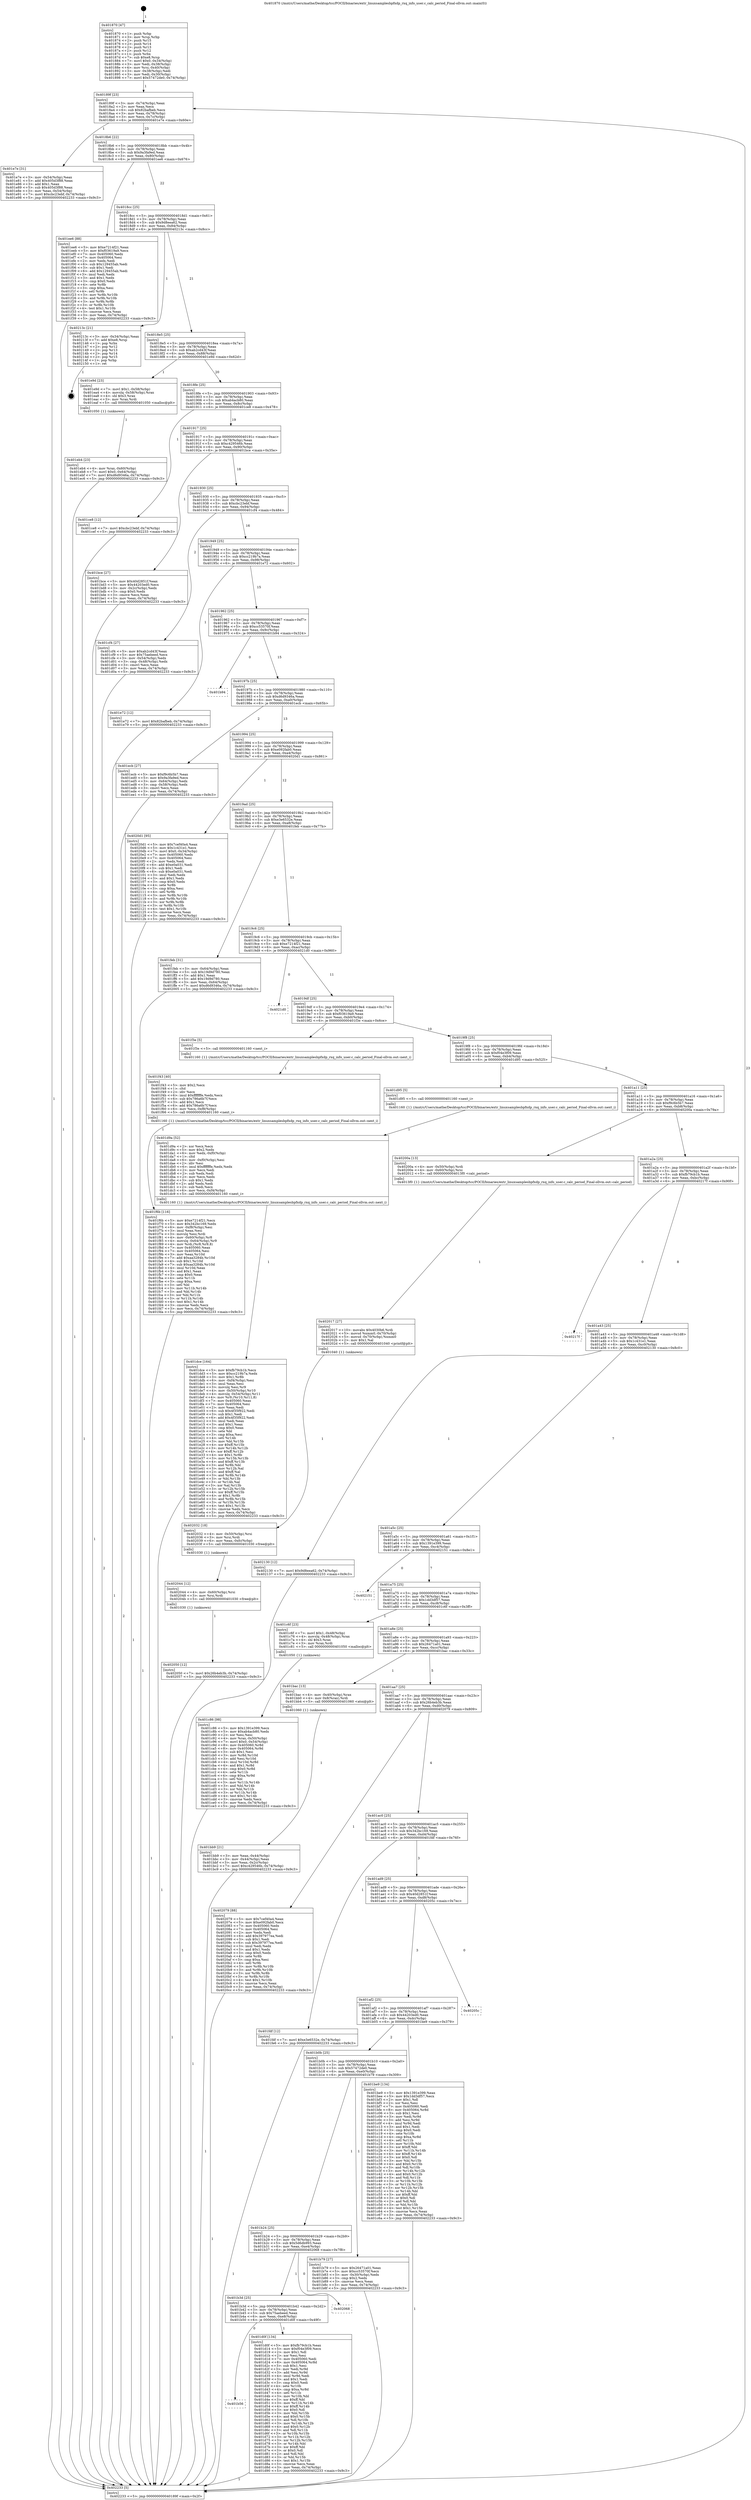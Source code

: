 digraph "0x401870" {
  label = "0x401870 (/mnt/c/Users/mathe/Desktop/tcc/POCII/binaries/extr_linuxsamplesbpfxdp_rxq_info_user.c_calc_period_Final-ollvm.out::main(0))"
  labelloc = "t"
  node[shape=record]

  Entry [label="",width=0.3,height=0.3,shape=circle,fillcolor=black,style=filled]
  "0x40189f" [label="{
     0x40189f [23]\l
     | [instrs]\l
     &nbsp;&nbsp;0x40189f \<+3\>: mov -0x74(%rbp),%eax\l
     &nbsp;&nbsp;0x4018a2 \<+2\>: mov %eax,%ecx\l
     &nbsp;&nbsp;0x4018a4 \<+6\>: sub $0x82bafbeb,%ecx\l
     &nbsp;&nbsp;0x4018aa \<+3\>: mov %eax,-0x78(%rbp)\l
     &nbsp;&nbsp;0x4018ad \<+3\>: mov %ecx,-0x7c(%rbp)\l
     &nbsp;&nbsp;0x4018b0 \<+6\>: je 0000000000401e7e \<main+0x60e\>\l
  }"]
  "0x401e7e" [label="{
     0x401e7e [31]\l
     | [instrs]\l
     &nbsp;&nbsp;0x401e7e \<+3\>: mov -0x54(%rbp),%eax\l
     &nbsp;&nbsp;0x401e81 \<+5\>: add $0x405d3f88,%eax\l
     &nbsp;&nbsp;0x401e86 \<+3\>: add $0x1,%eax\l
     &nbsp;&nbsp;0x401e89 \<+5\>: sub $0x405d3f88,%eax\l
     &nbsp;&nbsp;0x401e8e \<+3\>: mov %eax,-0x54(%rbp)\l
     &nbsp;&nbsp;0x401e91 \<+7\>: movl $0xcbc23ebf,-0x74(%rbp)\l
     &nbsp;&nbsp;0x401e98 \<+5\>: jmp 0000000000402233 \<main+0x9c3\>\l
  }"]
  "0x4018b6" [label="{
     0x4018b6 [22]\l
     | [instrs]\l
     &nbsp;&nbsp;0x4018b6 \<+5\>: jmp 00000000004018bb \<main+0x4b\>\l
     &nbsp;&nbsp;0x4018bb \<+3\>: mov -0x78(%rbp),%eax\l
     &nbsp;&nbsp;0x4018be \<+5\>: sub $0x9a3fa9ed,%eax\l
     &nbsp;&nbsp;0x4018c3 \<+3\>: mov %eax,-0x80(%rbp)\l
     &nbsp;&nbsp;0x4018c6 \<+6\>: je 0000000000401ee6 \<main+0x676\>\l
  }"]
  Exit [label="",width=0.3,height=0.3,shape=circle,fillcolor=black,style=filled,peripheries=2]
  "0x401ee6" [label="{
     0x401ee6 [88]\l
     | [instrs]\l
     &nbsp;&nbsp;0x401ee6 \<+5\>: mov $0xe7214f21,%eax\l
     &nbsp;&nbsp;0x401eeb \<+5\>: mov $0xf03619a9,%ecx\l
     &nbsp;&nbsp;0x401ef0 \<+7\>: mov 0x405060,%edx\l
     &nbsp;&nbsp;0x401ef7 \<+7\>: mov 0x405064,%esi\l
     &nbsp;&nbsp;0x401efe \<+2\>: mov %edx,%edi\l
     &nbsp;&nbsp;0x401f00 \<+6\>: sub $0x129455ab,%edi\l
     &nbsp;&nbsp;0x401f06 \<+3\>: sub $0x1,%edi\l
     &nbsp;&nbsp;0x401f09 \<+6\>: add $0x129455ab,%edi\l
     &nbsp;&nbsp;0x401f0f \<+3\>: imul %edi,%edx\l
     &nbsp;&nbsp;0x401f12 \<+3\>: and $0x1,%edx\l
     &nbsp;&nbsp;0x401f15 \<+3\>: cmp $0x0,%edx\l
     &nbsp;&nbsp;0x401f18 \<+4\>: sete %r8b\l
     &nbsp;&nbsp;0x401f1c \<+3\>: cmp $0xa,%esi\l
     &nbsp;&nbsp;0x401f1f \<+4\>: setl %r9b\l
     &nbsp;&nbsp;0x401f23 \<+3\>: mov %r8b,%r10b\l
     &nbsp;&nbsp;0x401f26 \<+3\>: and %r9b,%r10b\l
     &nbsp;&nbsp;0x401f29 \<+3\>: xor %r9b,%r8b\l
     &nbsp;&nbsp;0x401f2c \<+3\>: or %r8b,%r10b\l
     &nbsp;&nbsp;0x401f2f \<+4\>: test $0x1,%r10b\l
     &nbsp;&nbsp;0x401f33 \<+3\>: cmovne %ecx,%eax\l
     &nbsp;&nbsp;0x401f36 \<+3\>: mov %eax,-0x74(%rbp)\l
     &nbsp;&nbsp;0x401f39 \<+5\>: jmp 0000000000402233 \<main+0x9c3\>\l
  }"]
  "0x4018cc" [label="{
     0x4018cc [25]\l
     | [instrs]\l
     &nbsp;&nbsp;0x4018cc \<+5\>: jmp 00000000004018d1 \<main+0x61\>\l
     &nbsp;&nbsp;0x4018d1 \<+3\>: mov -0x78(%rbp),%eax\l
     &nbsp;&nbsp;0x4018d4 \<+5\>: sub $0x9d8eea62,%eax\l
     &nbsp;&nbsp;0x4018d9 \<+6\>: mov %eax,-0x84(%rbp)\l
     &nbsp;&nbsp;0x4018df \<+6\>: je 000000000040213c \<main+0x8cc\>\l
  }"]
  "0x402050" [label="{
     0x402050 [12]\l
     | [instrs]\l
     &nbsp;&nbsp;0x402050 \<+7\>: movl $0x26b4eb3b,-0x74(%rbp)\l
     &nbsp;&nbsp;0x402057 \<+5\>: jmp 0000000000402233 \<main+0x9c3\>\l
  }"]
  "0x40213c" [label="{
     0x40213c [21]\l
     | [instrs]\l
     &nbsp;&nbsp;0x40213c \<+3\>: mov -0x34(%rbp),%eax\l
     &nbsp;&nbsp;0x40213f \<+7\>: add $0xe8,%rsp\l
     &nbsp;&nbsp;0x402146 \<+1\>: pop %rbx\l
     &nbsp;&nbsp;0x402147 \<+2\>: pop %r12\l
     &nbsp;&nbsp;0x402149 \<+2\>: pop %r13\l
     &nbsp;&nbsp;0x40214b \<+2\>: pop %r14\l
     &nbsp;&nbsp;0x40214d \<+2\>: pop %r15\l
     &nbsp;&nbsp;0x40214f \<+1\>: pop %rbp\l
     &nbsp;&nbsp;0x402150 \<+1\>: ret\l
  }"]
  "0x4018e5" [label="{
     0x4018e5 [25]\l
     | [instrs]\l
     &nbsp;&nbsp;0x4018e5 \<+5\>: jmp 00000000004018ea \<main+0x7a\>\l
     &nbsp;&nbsp;0x4018ea \<+3\>: mov -0x78(%rbp),%eax\l
     &nbsp;&nbsp;0x4018ed \<+5\>: sub $0xab2cd43f,%eax\l
     &nbsp;&nbsp;0x4018f2 \<+6\>: mov %eax,-0x88(%rbp)\l
     &nbsp;&nbsp;0x4018f8 \<+6\>: je 0000000000401e9d \<main+0x62d\>\l
  }"]
  "0x402044" [label="{
     0x402044 [12]\l
     | [instrs]\l
     &nbsp;&nbsp;0x402044 \<+4\>: mov -0x60(%rbp),%rsi\l
     &nbsp;&nbsp;0x402048 \<+3\>: mov %rsi,%rdi\l
     &nbsp;&nbsp;0x40204b \<+5\>: call 0000000000401030 \<free@plt\>\l
     | [calls]\l
     &nbsp;&nbsp;0x401030 \{1\} (unknown)\l
  }"]
  "0x401e9d" [label="{
     0x401e9d [23]\l
     | [instrs]\l
     &nbsp;&nbsp;0x401e9d \<+7\>: movl $0x1,-0x58(%rbp)\l
     &nbsp;&nbsp;0x401ea4 \<+4\>: movslq -0x58(%rbp),%rax\l
     &nbsp;&nbsp;0x401ea8 \<+4\>: shl $0x3,%rax\l
     &nbsp;&nbsp;0x401eac \<+3\>: mov %rax,%rdi\l
     &nbsp;&nbsp;0x401eaf \<+5\>: call 0000000000401050 \<malloc@plt\>\l
     | [calls]\l
     &nbsp;&nbsp;0x401050 \{1\} (unknown)\l
  }"]
  "0x4018fe" [label="{
     0x4018fe [25]\l
     | [instrs]\l
     &nbsp;&nbsp;0x4018fe \<+5\>: jmp 0000000000401903 \<main+0x93\>\l
     &nbsp;&nbsp;0x401903 \<+3\>: mov -0x78(%rbp),%eax\l
     &nbsp;&nbsp;0x401906 \<+5\>: sub $0xab4acb80,%eax\l
     &nbsp;&nbsp;0x40190b \<+6\>: mov %eax,-0x8c(%rbp)\l
     &nbsp;&nbsp;0x401911 \<+6\>: je 0000000000401ce8 \<main+0x478\>\l
  }"]
  "0x402032" [label="{
     0x402032 [18]\l
     | [instrs]\l
     &nbsp;&nbsp;0x402032 \<+4\>: mov -0x50(%rbp),%rsi\l
     &nbsp;&nbsp;0x402036 \<+3\>: mov %rsi,%rdi\l
     &nbsp;&nbsp;0x402039 \<+6\>: mov %eax,-0xfc(%rbp)\l
     &nbsp;&nbsp;0x40203f \<+5\>: call 0000000000401030 \<free@plt\>\l
     | [calls]\l
     &nbsp;&nbsp;0x401030 \{1\} (unknown)\l
  }"]
  "0x401ce8" [label="{
     0x401ce8 [12]\l
     | [instrs]\l
     &nbsp;&nbsp;0x401ce8 \<+7\>: movl $0xcbc23ebf,-0x74(%rbp)\l
     &nbsp;&nbsp;0x401cef \<+5\>: jmp 0000000000402233 \<main+0x9c3\>\l
  }"]
  "0x401917" [label="{
     0x401917 [25]\l
     | [instrs]\l
     &nbsp;&nbsp;0x401917 \<+5\>: jmp 000000000040191c \<main+0xac\>\l
     &nbsp;&nbsp;0x40191c \<+3\>: mov -0x78(%rbp),%eax\l
     &nbsp;&nbsp;0x40191f \<+5\>: sub $0xc429546b,%eax\l
     &nbsp;&nbsp;0x401924 \<+6\>: mov %eax,-0x90(%rbp)\l
     &nbsp;&nbsp;0x40192a \<+6\>: je 0000000000401bce \<main+0x35e\>\l
  }"]
  "0x402017" [label="{
     0x402017 [27]\l
     | [instrs]\l
     &nbsp;&nbsp;0x402017 \<+10\>: movabs $0x4030b6,%rdi\l
     &nbsp;&nbsp;0x402021 \<+5\>: movsd %xmm0,-0x70(%rbp)\l
     &nbsp;&nbsp;0x402026 \<+5\>: movsd -0x70(%rbp),%xmm0\l
     &nbsp;&nbsp;0x40202b \<+2\>: mov $0x1,%al\l
     &nbsp;&nbsp;0x40202d \<+5\>: call 0000000000401040 \<printf@plt\>\l
     | [calls]\l
     &nbsp;&nbsp;0x401040 \{1\} (unknown)\l
  }"]
  "0x401bce" [label="{
     0x401bce [27]\l
     | [instrs]\l
     &nbsp;&nbsp;0x401bce \<+5\>: mov $0x40d2851f,%eax\l
     &nbsp;&nbsp;0x401bd3 \<+5\>: mov $0x44203ed0,%ecx\l
     &nbsp;&nbsp;0x401bd8 \<+3\>: mov -0x2c(%rbp),%edx\l
     &nbsp;&nbsp;0x401bdb \<+3\>: cmp $0x0,%edx\l
     &nbsp;&nbsp;0x401bde \<+3\>: cmove %ecx,%eax\l
     &nbsp;&nbsp;0x401be1 \<+3\>: mov %eax,-0x74(%rbp)\l
     &nbsp;&nbsp;0x401be4 \<+5\>: jmp 0000000000402233 \<main+0x9c3\>\l
  }"]
  "0x401930" [label="{
     0x401930 [25]\l
     | [instrs]\l
     &nbsp;&nbsp;0x401930 \<+5\>: jmp 0000000000401935 \<main+0xc5\>\l
     &nbsp;&nbsp;0x401935 \<+3\>: mov -0x78(%rbp),%eax\l
     &nbsp;&nbsp;0x401938 \<+5\>: sub $0xcbc23ebf,%eax\l
     &nbsp;&nbsp;0x40193d \<+6\>: mov %eax,-0x94(%rbp)\l
     &nbsp;&nbsp;0x401943 \<+6\>: je 0000000000401cf4 \<main+0x484\>\l
  }"]
  "0x401f6b" [label="{
     0x401f6b [116]\l
     | [instrs]\l
     &nbsp;&nbsp;0x401f6b \<+5\>: mov $0xe7214f21,%ecx\l
     &nbsp;&nbsp;0x401f70 \<+5\>: mov $0x342bc169,%edx\l
     &nbsp;&nbsp;0x401f75 \<+6\>: mov -0xf8(%rbp),%esi\l
     &nbsp;&nbsp;0x401f7b \<+3\>: imul %eax,%esi\l
     &nbsp;&nbsp;0x401f7e \<+3\>: movslq %esi,%rdi\l
     &nbsp;&nbsp;0x401f81 \<+4\>: mov -0x60(%rbp),%r8\l
     &nbsp;&nbsp;0x401f85 \<+4\>: movslq -0x64(%rbp),%r9\l
     &nbsp;&nbsp;0x401f89 \<+4\>: mov %rdi,(%r8,%r9,8)\l
     &nbsp;&nbsp;0x401f8d \<+7\>: mov 0x405060,%eax\l
     &nbsp;&nbsp;0x401f94 \<+7\>: mov 0x405064,%esi\l
     &nbsp;&nbsp;0x401f9b \<+3\>: mov %eax,%r10d\l
     &nbsp;&nbsp;0x401f9e \<+7\>: add $0xaa3284b,%r10d\l
     &nbsp;&nbsp;0x401fa5 \<+4\>: sub $0x1,%r10d\l
     &nbsp;&nbsp;0x401fa9 \<+7\>: sub $0xaa3284b,%r10d\l
     &nbsp;&nbsp;0x401fb0 \<+4\>: imul %r10d,%eax\l
     &nbsp;&nbsp;0x401fb4 \<+3\>: and $0x1,%eax\l
     &nbsp;&nbsp;0x401fb7 \<+3\>: cmp $0x0,%eax\l
     &nbsp;&nbsp;0x401fba \<+4\>: sete %r11b\l
     &nbsp;&nbsp;0x401fbe \<+3\>: cmp $0xa,%esi\l
     &nbsp;&nbsp;0x401fc1 \<+3\>: setl %bl\l
     &nbsp;&nbsp;0x401fc4 \<+3\>: mov %r11b,%r14b\l
     &nbsp;&nbsp;0x401fc7 \<+3\>: and %bl,%r14b\l
     &nbsp;&nbsp;0x401fca \<+3\>: xor %bl,%r11b\l
     &nbsp;&nbsp;0x401fcd \<+3\>: or %r11b,%r14b\l
     &nbsp;&nbsp;0x401fd0 \<+4\>: test $0x1,%r14b\l
     &nbsp;&nbsp;0x401fd4 \<+3\>: cmovne %edx,%ecx\l
     &nbsp;&nbsp;0x401fd7 \<+3\>: mov %ecx,-0x74(%rbp)\l
     &nbsp;&nbsp;0x401fda \<+5\>: jmp 0000000000402233 \<main+0x9c3\>\l
  }"]
  "0x401cf4" [label="{
     0x401cf4 [27]\l
     | [instrs]\l
     &nbsp;&nbsp;0x401cf4 \<+5\>: mov $0xab2cd43f,%eax\l
     &nbsp;&nbsp;0x401cf9 \<+5\>: mov $0x75aebeed,%ecx\l
     &nbsp;&nbsp;0x401cfe \<+3\>: mov -0x54(%rbp),%edx\l
     &nbsp;&nbsp;0x401d01 \<+3\>: cmp -0x48(%rbp),%edx\l
     &nbsp;&nbsp;0x401d04 \<+3\>: cmovl %ecx,%eax\l
     &nbsp;&nbsp;0x401d07 \<+3\>: mov %eax,-0x74(%rbp)\l
     &nbsp;&nbsp;0x401d0a \<+5\>: jmp 0000000000402233 \<main+0x9c3\>\l
  }"]
  "0x401949" [label="{
     0x401949 [25]\l
     | [instrs]\l
     &nbsp;&nbsp;0x401949 \<+5\>: jmp 000000000040194e \<main+0xde\>\l
     &nbsp;&nbsp;0x40194e \<+3\>: mov -0x78(%rbp),%eax\l
     &nbsp;&nbsp;0x401951 \<+5\>: sub $0xcc219b7a,%eax\l
     &nbsp;&nbsp;0x401956 \<+6\>: mov %eax,-0x98(%rbp)\l
     &nbsp;&nbsp;0x40195c \<+6\>: je 0000000000401e72 \<main+0x602\>\l
  }"]
  "0x401f43" [label="{
     0x401f43 [40]\l
     | [instrs]\l
     &nbsp;&nbsp;0x401f43 \<+5\>: mov $0x2,%ecx\l
     &nbsp;&nbsp;0x401f48 \<+1\>: cltd\l
     &nbsp;&nbsp;0x401f49 \<+2\>: idiv %ecx\l
     &nbsp;&nbsp;0x401f4b \<+6\>: imul $0xfffffffe,%edx,%ecx\l
     &nbsp;&nbsp;0x401f51 \<+6\>: sub $0x786a6b7f,%ecx\l
     &nbsp;&nbsp;0x401f57 \<+3\>: add $0x1,%ecx\l
     &nbsp;&nbsp;0x401f5a \<+6\>: add $0x786a6b7f,%ecx\l
     &nbsp;&nbsp;0x401f60 \<+6\>: mov %ecx,-0xf8(%rbp)\l
     &nbsp;&nbsp;0x401f66 \<+5\>: call 0000000000401160 \<next_i\>\l
     | [calls]\l
     &nbsp;&nbsp;0x401160 \{1\} (/mnt/c/Users/mathe/Desktop/tcc/POCII/binaries/extr_linuxsamplesbpfxdp_rxq_info_user.c_calc_period_Final-ollvm.out::next_i)\l
  }"]
  "0x401e72" [label="{
     0x401e72 [12]\l
     | [instrs]\l
     &nbsp;&nbsp;0x401e72 \<+7\>: movl $0x82bafbeb,-0x74(%rbp)\l
     &nbsp;&nbsp;0x401e79 \<+5\>: jmp 0000000000402233 \<main+0x9c3\>\l
  }"]
  "0x401962" [label="{
     0x401962 [25]\l
     | [instrs]\l
     &nbsp;&nbsp;0x401962 \<+5\>: jmp 0000000000401967 \<main+0xf7\>\l
     &nbsp;&nbsp;0x401967 \<+3\>: mov -0x78(%rbp),%eax\l
     &nbsp;&nbsp;0x40196a \<+5\>: sub $0xcc53570f,%eax\l
     &nbsp;&nbsp;0x40196f \<+6\>: mov %eax,-0x9c(%rbp)\l
     &nbsp;&nbsp;0x401975 \<+6\>: je 0000000000401b94 \<main+0x324\>\l
  }"]
  "0x401eb4" [label="{
     0x401eb4 [23]\l
     | [instrs]\l
     &nbsp;&nbsp;0x401eb4 \<+4\>: mov %rax,-0x60(%rbp)\l
     &nbsp;&nbsp;0x401eb8 \<+7\>: movl $0x0,-0x64(%rbp)\l
     &nbsp;&nbsp;0x401ebf \<+7\>: movl $0xd6d9346a,-0x74(%rbp)\l
     &nbsp;&nbsp;0x401ec6 \<+5\>: jmp 0000000000402233 \<main+0x9c3\>\l
  }"]
  "0x401b94" [label="{
     0x401b94\l
  }", style=dashed]
  "0x40197b" [label="{
     0x40197b [25]\l
     | [instrs]\l
     &nbsp;&nbsp;0x40197b \<+5\>: jmp 0000000000401980 \<main+0x110\>\l
     &nbsp;&nbsp;0x401980 \<+3\>: mov -0x78(%rbp),%eax\l
     &nbsp;&nbsp;0x401983 \<+5\>: sub $0xd6d9346a,%eax\l
     &nbsp;&nbsp;0x401988 \<+6\>: mov %eax,-0xa0(%rbp)\l
     &nbsp;&nbsp;0x40198e \<+6\>: je 0000000000401ecb \<main+0x65b\>\l
  }"]
  "0x401dce" [label="{
     0x401dce [164]\l
     | [instrs]\l
     &nbsp;&nbsp;0x401dce \<+5\>: mov $0xfb79cb1b,%ecx\l
     &nbsp;&nbsp;0x401dd3 \<+5\>: mov $0xcc219b7a,%edx\l
     &nbsp;&nbsp;0x401dd8 \<+3\>: mov $0x1,%r8b\l
     &nbsp;&nbsp;0x401ddb \<+6\>: mov -0xf4(%rbp),%esi\l
     &nbsp;&nbsp;0x401de1 \<+3\>: imul %eax,%esi\l
     &nbsp;&nbsp;0x401de4 \<+3\>: movslq %esi,%r9\l
     &nbsp;&nbsp;0x401de7 \<+4\>: mov -0x50(%rbp),%r10\l
     &nbsp;&nbsp;0x401deb \<+4\>: movslq -0x54(%rbp),%r11\l
     &nbsp;&nbsp;0x401def \<+4\>: mov %r9,(%r10,%r11,8)\l
     &nbsp;&nbsp;0x401df3 \<+7\>: mov 0x405060,%eax\l
     &nbsp;&nbsp;0x401dfa \<+7\>: mov 0x405064,%esi\l
     &nbsp;&nbsp;0x401e01 \<+2\>: mov %eax,%edi\l
     &nbsp;&nbsp;0x401e03 \<+6\>: sub $0x4f35f922,%edi\l
     &nbsp;&nbsp;0x401e09 \<+3\>: sub $0x1,%edi\l
     &nbsp;&nbsp;0x401e0c \<+6\>: add $0x4f35f922,%edi\l
     &nbsp;&nbsp;0x401e12 \<+3\>: imul %edi,%eax\l
     &nbsp;&nbsp;0x401e15 \<+3\>: and $0x1,%eax\l
     &nbsp;&nbsp;0x401e18 \<+3\>: cmp $0x0,%eax\l
     &nbsp;&nbsp;0x401e1b \<+3\>: sete %bl\l
     &nbsp;&nbsp;0x401e1e \<+3\>: cmp $0xa,%esi\l
     &nbsp;&nbsp;0x401e21 \<+4\>: setl %r14b\l
     &nbsp;&nbsp;0x401e25 \<+3\>: mov %bl,%r15b\l
     &nbsp;&nbsp;0x401e28 \<+4\>: xor $0xff,%r15b\l
     &nbsp;&nbsp;0x401e2c \<+3\>: mov %r14b,%r12b\l
     &nbsp;&nbsp;0x401e2f \<+4\>: xor $0xff,%r12b\l
     &nbsp;&nbsp;0x401e33 \<+4\>: xor $0x1,%r8b\l
     &nbsp;&nbsp;0x401e37 \<+3\>: mov %r15b,%r13b\l
     &nbsp;&nbsp;0x401e3a \<+4\>: and $0xff,%r13b\l
     &nbsp;&nbsp;0x401e3e \<+3\>: and %r8b,%bl\l
     &nbsp;&nbsp;0x401e41 \<+3\>: mov %r12b,%al\l
     &nbsp;&nbsp;0x401e44 \<+2\>: and $0xff,%al\l
     &nbsp;&nbsp;0x401e46 \<+3\>: and %r8b,%r14b\l
     &nbsp;&nbsp;0x401e49 \<+3\>: or %bl,%r13b\l
     &nbsp;&nbsp;0x401e4c \<+3\>: or %r14b,%al\l
     &nbsp;&nbsp;0x401e4f \<+3\>: xor %al,%r13b\l
     &nbsp;&nbsp;0x401e52 \<+3\>: or %r12b,%r15b\l
     &nbsp;&nbsp;0x401e55 \<+4\>: xor $0xff,%r15b\l
     &nbsp;&nbsp;0x401e59 \<+4\>: or $0x1,%r8b\l
     &nbsp;&nbsp;0x401e5d \<+3\>: and %r8b,%r15b\l
     &nbsp;&nbsp;0x401e60 \<+3\>: or %r15b,%r13b\l
     &nbsp;&nbsp;0x401e63 \<+4\>: test $0x1,%r13b\l
     &nbsp;&nbsp;0x401e67 \<+3\>: cmovne %edx,%ecx\l
     &nbsp;&nbsp;0x401e6a \<+3\>: mov %ecx,-0x74(%rbp)\l
     &nbsp;&nbsp;0x401e6d \<+5\>: jmp 0000000000402233 \<main+0x9c3\>\l
  }"]
  "0x401ecb" [label="{
     0x401ecb [27]\l
     | [instrs]\l
     &nbsp;&nbsp;0x401ecb \<+5\>: mov $0xf9c6b5b7,%eax\l
     &nbsp;&nbsp;0x401ed0 \<+5\>: mov $0x9a3fa9ed,%ecx\l
     &nbsp;&nbsp;0x401ed5 \<+3\>: mov -0x64(%rbp),%edx\l
     &nbsp;&nbsp;0x401ed8 \<+3\>: cmp -0x58(%rbp),%edx\l
     &nbsp;&nbsp;0x401edb \<+3\>: cmovl %ecx,%eax\l
     &nbsp;&nbsp;0x401ede \<+3\>: mov %eax,-0x74(%rbp)\l
     &nbsp;&nbsp;0x401ee1 \<+5\>: jmp 0000000000402233 \<main+0x9c3\>\l
  }"]
  "0x401994" [label="{
     0x401994 [25]\l
     | [instrs]\l
     &nbsp;&nbsp;0x401994 \<+5\>: jmp 0000000000401999 \<main+0x129\>\l
     &nbsp;&nbsp;0x401999 \<+3\>: mov -0x78(%rbp),%eax\l
     &nbsp;&nbsp;0x40199c \<+5\>: sub $0xe092fab0,%eax\l
     &nbsp;&nbsp;0x4019a1 \<+6\>: mov %eax,-0xa4(%rbp)\l
     &nbsp;&nbsp;0x4019a7 \<+6\>: je 00000000004020d1 \<main+0x861\>\l
  }"]
  "0x401d9a" [label="{
     0x401d9a [52]\l
     | [instrs]\l
     &nbsp;&nbsp;0x401d9a \<+2\>: xor %ecx,%ecx\l
     &nbsp;&nbsp;0x401d9c \<+5\>: mov $0x2,%edx\l
     &nbsp;&nbsp;0x401da1 \<+6\>: mov %edx,-0xf0(%rbp)\l
     &nbsp;&nbsp;0x401da7 \<+1\>: cltd\l
     &nbsp;&nbsp;0x401da8 \<+6\>: mov -0xf0(%rbp),%esi\l
     &nbsp;&nbsp;0x401dae \<+2\>: idiv %esi\l
     &nbsp;&nbsp;0x401db0 \<+6\>: imul $0xfffffffe,%edx,%edx\l
     &nbsp;&nbsp;0x401db6 \<+2\>: mov %ecx,%edi\l
     &nbsp;&nbsp;0x401db8 \<+2\>: sub %edx,%edi\l
     &nbsp;&nbsp;0x401dba \<+2\>: mov %ecx,%edx\l
     &nbsp;&nbsp;0x401dbc \<+3\>: sub $0x1,%edx\l
     &nbsp;&nbsp;0x401dbf \<+2\>: add %edx,%edi\l
     &nbsp;&nbsp;0x401dc1 \<+2\>: sub %edi,%ecx\l
     &nbsp;&nbsp;0x401dc3 \<+6\>: mov %ecx,-0xf4(%rbp)\l
     &nbsp;&nbsp;0x401dc9 \<+5\>: call 0000000000401160 \<next_i\>\l
     | [calls]\l
     &nbsp;&nbsp;0x401160 \{1\} (/mnt/c/Users/mathe/Desktop/tcc/POCII/binaries/extr_linuxsamplesbpfxdp_rxq_info_user.c_calc_period_Final-ollvm.out::next_i)\l
  }"]
  "0x4020d1" [label="{
     0x4020d1 [95]\l
     | [instrs]\l
     &nbsp;&nbsp;0x4020d1 \<+5\>: mov $0x7cef40a4,%eax\l
     &nbsp;&nbsp;0x4020d6 \<+5\>: mov $0x1c431e1,%ecx\l
     &nbsp;&nbsp;0x4020db \<+7\>: movl $0x0,-0x34(%rbp)\l
     &nbsp;&nbsp;0x4020e2 \<+7\>: mov 0x405060,%edx\l
     &nbsp;&nbsp;0x4020e9 \<+7\>: mov 0x405064,%esi\l
     &nbsp;&nbsp;0x4020f0 \<+2\>: mov %edx,%edi\l
     &nbsp;&nbsp;0x4020f2 \<+6\>: add $0xe0a031,%edi\l
     &nbsp;&nbsp;0x4020f8 \<+3\>: sub $0x1,%edi\l
     &nbsp;&nbsp;0x4020fb \<+6\>: sub $0xe0a031,%edi\l
     &nbsp;&nbsp;0x402101 \<+3\>: imul %edi,%edx\l
     &nbsp;&nbsp;0x402104 \<+3\>: and $0x1,%edx\l
     &nbsp;&nbsp;0x402107 \<+3\>: cmp $0x0,%edx\l
     &nbsp;&nbsp;0x40210a \<+4\>: sete %r8b\l
     &nbsp;&nbsp;0x40210e \<+3\>: cmp $0xa,%esi\l
     &nbsp;&nbsp;0x402111 \<+4\>: setl %r9b\l
     &nbsp;&nbsp;0x402115 \<+3\>: mov %r8b,%r10b\l
     &nbsp;&nbsp;0x402118 \<+3\>: and %r9b,%r10b\l
     &nbsp;&nbsp;0x40211b \<+3\>: xor %r9b,%r8b\l
     &nbsp;&nbsp;0x40211e \<+3\>: or %r8b,%r10b\l
     &nbsp;&nbsp;0x402121 \<+4\>: test $0x1,%r10b\l
     &nbsp;&nbsp;0x402125 \<+3\>: cmovne %ecx,%eax\l
     &nbsp;&nbsp;0x402128 \<+3\>: mov %eax,-0x74(%rbp)\l
     &nbsp;&nbsp;0x40212b \<+5\>: jmp 0000000000402233 \<main+0x9c3\>\l
  }"]
  "0x4019ad" [label="{
     0x4019ad [25]\l
     | [instrs]\l
     &nbsp;&nbsp;0x4019ad \<+5\>: jmp 00000000004019b2 \<main+0x142\>\l
     &nbsp;&nbsp;0x4019b2 \<+3\>: mov -0x78(%rbp),%eax\l
     &nbsp;&nbsp;0x4019b5 \<+5\>: sub $0xe3e6532e,%eax\l
     &nbsp;&nbsp;0x4019ba \<+6\>: mov %eax,-0xa8(%rbp)\l
     &nbsp;&nbsp;0x4019c0 \<+6\>: je 0000000000401feb \<main+0x77b\>\l
  }"]
  "0x401b56" [label="{
     0x401b56\l
  }", style=dashed]
  "0x401feb" [label="{
     0x401feb [31]\l
     | [instrs]\l
     &nbsp;&nbsp;0x401feb \<+3\>: mov -0x64(%rbp),%eax\l
     &nbsp;&nbsp;0x401fee \<+5\>: sub $0x19d9d780,%eax\l
     &nbsp;&nbsp;0x401ff3 \<+3\>: add $0x1,%eax\l
     &nbsp;&nbsp;0x401ff6 \<+5\>: add $0x19d9d780,%eax\l
     &nbsp;&nbsp;0x401ffb \<+3\>: mov %eax,-0x64(%rbp)\l
     &nbsp;&nbsp;0x401ffe \<+7\>: movl $0xd6d9346a,-0x74(%rbp)\l
     &nbsp;&nbsp;0x402005 \<+5\>: jmp 0000000000402233 \<main+0x9c3\>\l
  }"]
  "0x4019c6" [label="{
     0x4019c6 [25]\l
     | [instrs]\l
     &nbsp;&nbsp;0x4019c6 \<+5\>: jmp 00000000004019cb \<main+0x15b\>\l
     &nbsp;&nbsp;0x4019cb \<+3\>: mov -0x78(%rbp),%eax\l
     &nbsp;&nbsp;0x4019ce \<+5\>: sub $0xe7214f21,%eax\l
     &nbsp;&nbsp;0x4019d3 \<+6\>: mov %eax,-0xac(%rbp)\l
     &nbsp;&nbsp;0x4019d9 \<+6\>: je 00000000004021d0 \<main+0x960\>\l
  }"]
  "0x401d0f" [label="{
     0x401d0f [134]\l
     | [instrs]\l
     &nbsp;&nbsp;0x401d0f \<+5\>: mov $0xfb79cb1b,%eax\l
     &nbsp;&nbsp;0x401d14 \<+5\>: mov $0xf04e3f09,%ecx\l
     &nbsp;&nbsp;0x401d19 \<+2\>: mov $0x1,%dl\l
     &nbsp;&nbsp;0x401d1b \<+2\>: xor %esi,%esi\l
     &nbsp;&nbsp;0x401d1d \<+7\>: mov 0x405060,%edi\l
     &nbsp;&nbsp;0x401d24 \<+8\>: mov 0x405064,%r8d\l
     &nbsp;&nbsp;0x401d2c \<+3\>: sub $0x1,%esi\l
     &nbsp;&nbsp;0x401d2f \<+3\>: mov %edi,%r9d\l
     &nbsp;&nbsp;0x401d32 \<+3\>: add %esi,%r9d\l
     &nbsp;&nbsp;0x401d35 \<+4\>: imul %r9d,%edi\l
     &nbsp;&nbsp;0x401d39 \<+3\>: and $0x1,%edi\l
     &nbsp;&nbsp;0x401d3c \<+3\>: cmp $0x0,%edi\l
     &nbsp;&nbsp;0x401d3f \<+4\>: sete %r10b\l
     &nbsp;&nbsp;0x401d43 \<+4\>: cmp $0xa,%r8d\l
     &nbsp;&nbsp;0x401d47 \<+4\>: setl %r11b\l
     &nbsp;&nbsp;0x401d4b \<+3\>: mov %r10b,%bl\l
     &nbsp;&nbsp;0x401d4e \<+3\>: xor $0xff,%bl\l
     &nbsp;&nbsp;0x401d51 \<+3\>: mov %r11b,%r14b\l
     &nbsp;&nbsp;0x401d54 \<+4\>: xor $0xff,%r14b\l
     &nbsp;&nbsp;0x401d58 \<+3\>: xor $0x0,%dl\l
     &nbsp;&nbsp;0x401d5b \<+3\>: mov %bl,%r15b\l
     &nbsp;&nbsp;0x401d5e \<+4\>: and $0x0,%r15b\l
     &nbsp;&nbsp;0x401d62 \<+3\>: and %dl,%r10b\l
     &nbsp;&nbsp;0x401d65 \<+3\>: mov %r14b,%r12b\l
     &nbsp;&nbsp;0x401d68 \<+4\>: and $0x0,%r12b\l
     &nbsp;&nbsp;0x401d6c \<+3\>: and %dl,%r11b\l
     &nbsp;&nbsp;0x401d6f \<+3\>: or %r10b,%r15b\l
     &nbsp;&nbsp;0x401d72 \<+3\>: or %r11b,%r12b\l
     &nbsp;&nbsp;0x401d75 \<+3\>: xor %r12b,%r15b\l
     &nbsp;&nbsp;0x401d78 \<+3\>: or %r14b,%bl\l
     &nbsp;&nbsp;0x401d7b \<+3\>: xor $0xff,%bl\l
     &nbsp;&nbsp;0x401d7e \<+3\>: or $0x0,%dl\l
     &nbsp;&nbsp;0x401d81 \<+2\>: and %dl,%bl\l
     &nbsp;&nbsp;0x401d83 \<+3\>: or %bl,%r15b\l
     &nbsp;&nbsp;0x401d86 \<+4\>: test $0x1,%r15b\l
     &nbsp;&nbsp;0x401d8a \<+3\>: cmovne %ecx,%eax\l
     &nbsp;&nbsp;0x401d8d \<+3\>: mov %eax,-0x74(%rbp)\l
     &nbsp;&nbsp;0x401d90 \<+5\>: jmp 0000000000402233 \<main+0x9c3\>\l
  }"]
  "0x4021d0" [label="{
     0x4021d0\l
  }", style=dashed]
  "0x4019df" [label="{
     0x4019df [25]\l
     | [instrs]\l
     &nbsp;&nbsp;0x4019df \<+5\>: jmp 00000000004019e4 \<main+0x174\>\l
     &nbsp;&nbsp;0x4019e4 \<+3\>: mov -0x78(%rbp),%eax\l
     &nbsp;&nbsp;0x4019e7 \<+5\>: sub $0xf03619a9,%eax\l
     &nbsp;&nbsp;0x4019ec \<+6\>: mov %eax,-0xb0(%rbp)\l
     &nbsp;&nbsp;0x4019f2 \<+6\>: je 0000000000401f3e \<main+0x6ce\>\l
  }"]
  "0x401b3d" [label="{
     0x401b3d [25]\l
     | [instrs]\l
     &nbsp;&nbsp;0x401b3d \<+5\>: jmp 0000000000401b42 \<main+0x2d2\>\l
     &nbsp;&nbsp;0x401b42 \<+3\>: mov -0x78(%rbp),%eax\l
     &nbsp;&nbsp;0x401b45 \<+5\>: sub $0x75aebeed,%eax\l
     &nbsp;&nbsp;0x401b4a \<+6\>: mov %eax,-0xe8(%rbp)\l
     &nbsp;&nbsp;0x401b50 \<+6\>: je 0000000000401d0f \<main+0x49f\>\l
  }"]
  "0x401f3e" [label="{
     0x401f3e [5]\l
     | [instrs]\l
     &nbsp;&nbsp;0x401f3e \<+5\>: call 0000000000401160 \<next_i\>\l
     | [calls]\l
     &nbsp;&nbsp;0x401160 \{1\} (/mnt/c/Users/mathe/Desktop/tcc/POCII/binaries/extr_linuxsamplesbpfxdp_rxq_info_user.c_calc_period_Final-ollvm.out::next_i)\l
  }"]
  "0x4019f8" [label="{
     0x4019f8 [25]\l
     | [instrs]\l
     &nbsp;&nbsp;0x4019f8 \<+5\>: jmp 00000000004019fd \<main+0x18d\>\l
     &nbsp;&nbsp;0x4019fd \<+3\>: mov -0x78(%rbp),%eax\l
     &nbsp;&nbsp;0x401a00 \<+5\>: sub $0xf04e3f09,%eax\l
     &nbsp;&nbsp;0x401a05 \<+6\>: mov %eax,-0xb4(%rbp)\l
     &nbsp;&nbsp;0x401a0b \<+6\>: je 0000000000401d95 \<main+0x525\>\l
  }"]
  "0x402068" [label="{
     0x402068\l
  }", style=dashed]
  "0x401d95" [label="{
     0x401d95 [5]\l
     | [instrs]\l
     &nbsp;&nbsp;0x401d95 \<+5\>: call 0000000000401160 \<next_i\>\l
     | [calls]\l
     &nbsp;&nbsp;0x401160 \{1\} (/mnt/c/Users/mathe/Desktop/tcc/POCII/binaries/extr_linuxsamplesbpfxdp_rxq_info_user.c_calc_period_Final-ollvm.out::next_i)\l
  }"]
  "0x401a11" [label="{
     0x401a11 [25]\l
     | [instrs]\l
     &nbsp;&nbsp;0x401a11 \<+5\>: jmp 0000000000401a16 \<main+0x1a6\>\l
     &nbsp;&nbsp;0x401a16 \<+3\>: mov -0x78(%rbp),%eax\l
     &nbsp;&nbsp;0x401a19 \<+5\>: sub $0xf9c6b5b7,%eax\l
     &nbsp;&nbsp;0x401a1e \<+6\>: mov %eax,-0xb8(%rbp)\l
     &nbsp;&nbsp;0x401a24 \<+6\>: je 000000000040200a \<main+0x79a\>\l
  }"]
  "0x401c86" [label="{
     0x401c86 [98]\l
     | [instrs]\l
     &nbsp;&nbsp;0x401c86 \<+5\>: mov $0x1391e399,%ecx\l
     &nbsp;&nbsp;0x401c8b \<+5\>: mov $0xab4acb80,%edx\l
     &nbsp;&nbsp;0x401c90 \<+2\>: xor %esi,%esi\l
     &nbsp;&nbsp;0x401c92 \<+4\>: mov %rax,-0x50(%rbp)\l
     &nbsp;&nbsp;0x401c96 \<+7\>: movl $0x0,-0x54(%rbp)\l
     &nbsp;&nbsp;0x401c9d \<+8\>: mov 0x405060,%r8d\l
     &nbsp;&nbsp;0x401ca5 \<+8\>: mov 0x405064,%r9d\l
     &nbsp;&nbsp;0x401cad \<+3\>: sub $0x1,%esi\l
     &nbsp;&nbsp;0x401cb0 \<+3\>: mov %r8d,%r10d\l
     &nbsp;&nbsp;0x401cb3 \<+3\>: add %esi,%r10d\l
     &nbsp;&nbsp;0x401cb6 \<+4\>: imul %r10d,%r8d\l
     &nbsp;&nbsp;0x401cba \<+4\>: and $0x1,%r8d\l
     &nbsp;&nbsp;0x401cbe \<+4\>: cmp $0x0,%r8d\l
     &nbsp;&nbsp;0x401cc2 \<+4\>: sete %r11b\l
     &nbsp;&nbsp;0x401cc6 \<+4\>: cmp $0xa,%r9d\l
     &nbsp;&nbsp;0x401cca \<+3\>: setl %bl\l
     &nbsp;&nbsp;0x401ccd \<+3\>: mov %r11b,%r14b\l
     &nbsp;&nbsp;0x401cd0 \<+3\>: and %bl,%r14b\l
     &nbsp;&nbsp;0x401cd3 \<+3\>: xor %bl,%r11b\l
     &nbsp;&nbsp;0x401cd6 \<+3\>: or %r11b,%r14b\l
     &nbsp;&nbsp;0x401cd9 \<+4\>: test $0x1,%r14b\l
     &nbsp;&nbsp;0x401cdd \<+3\>: cmovne %edx,%ecx\l
     &nbsp;&nbsp;0x401ce0 \<+3\>: mov %ecx,-0x74(%rbp)\l
     &nbsp;&nbsp;0x401ce3 \<+5\>: jmp 0000000000402233 \<main+0x9c3\>\l
  }"]
  "0x40200a" [label="{
     0x40200a [13]\l
     | [instrs]\l
     &nbsp;&nbsp;0x40200a \<+4\>: mov -0x50(%rbp),%rdi\l
     &nbsp;&nbsp;0x40200e \<+4\>: mov -0x60(%rbp),%rsi\l
     &nbsp;&nbsp;0x402012 \<+5\>: call 00000000004013f0 \<calc_period\>\l
     | [calls]\l
     &nbsp;&nbsp;0x4013f0 \{1\} (/mnt/c/Users/mathe/Desktop/tcc/POCII/binaries/extr_linuxsamplesbpfxdp_rxq_info_user.c_calc_period_Final-ollvm.out::calc_period)\l
  }"]
  "0x401a2a" [label="{
     0x401a2a [25]\l
     | [instrs]\l
     &nbsp;&nbsp;0x401a2a \<+5\>: jmp 0000000000401a2f \<main+0x1bf\>\l
     &nbsp;&nbsp;0x401a2f \<+3\>: mov -0x78(%rbp),%eax\l
     &nbsp;&nbsp;0x401a32 \<+5\>: sub $0xfb79cb1b,%eax\l
     &nbsp;&nbsp;0x401a37 \<+6\>: mov %eax,-0xbc(%rbp)\l
     &nbsp;&nbsp;0x401a3d \<+6\>: je 000000000040217f \<main+0x90f\>\l
  }"]
  "0x401bb9" [label="{
     0x401bb9 [21]\l
     | [instrs]\l
     &nbsp;&nbsp;0x401bb9 \<+3\>: mov %eax,-0x44(%rbp)\l
     &nbsp;&nbsp;0x401bbc \<+3\>: mov -0x44(%rbp),%eax\l
     &nbsp;&nbsp;0x401bbf \<+3\>: mov %eax,-0x2c(%rbp)\l
     &nbsp;&nbsp;0x401bc2 \<+7\>: movl $0xc429546b,-0x74(%rbp)\l
     &nbsp;&nbsp;0x401bc9 \<+5\>: jmp 0000000000402233 \<main+0x9c3\>\l
  }"]
  "0x40217f" [label="{
     0x40217f\l
  }", style=dashed]
  "0x401a43" [label="{
     0x401a43 [25]\l
     | [instrs]\l
     &nbsp;&nbsp;0x401a43 \<+5\>: jmp 0000000000401a48 \<main+0x1d8\>\l
     &nbsp;&nbsp;0x401a48 \<+3\>: mov -0x78(%rbp),%eax\l
     &nbsp;&nbsp;0x401a4b \<+5\>: sub $0x1c431e1,%eax\l
     &nbsp;&nbsp;0x401a50 \<+6\>: mov %eax,-0xc0(%rbp)\l
     &nbsp;&nbsp;0x401a56 \<+6\>: je 0000000000402130 \<main+0x8c0\>\l
  }"]
  "0x401870" [label="{
     0x401870 [47]\l
     | [instrs]\l
     &nbsp;&nbsp;0x401870 \<+1\>: push %rbp\l
     &nbsp;&nbsp;0x401871 \<+3\>: mov %rsp,%rbp\l
     &nbsp;&nbsp;0x401874 \<+2\>: push %r15\l
     &nbsp;&nbsp;0x401876 \<+2\>: push %r14\l
     &nbsp;&nbsp;0x401878 \<+2\>: push %r13\l
     &nbsp;&nbsp;0x40187a \<+2\>: push %r12\l
     &nbsp;&nbsp;0x40187c \<+1\>: push %rbx\l
     &nbsp;&nbsp;0x40187d \<+7\>: sub $0xe8,%rsp\l
     &nbsp;&nbsp;0x401884 \<+7\>: movl $0x0,-0x34(%rbp)\l
     &nbsp;&nbsp;0x40188b \<+3\>: mov %edi,-0x38(%rbp)\l
     &nbsp;&nbsp;0x40188e \<+4\>: mov %rsi,-0x40(%rbp)\l
     &nbsp;&nbsp;0x401892 \<+3\>: mov -0x38(%rbp),%edi\l
     &nbsp;&nbsp;0x401895 \<+3\>: mov %edi,-0x30(%rbp)\l
     &nbsp;&nbsp;0x401898 \<+7\>: movl $0x57472de0,-0x74(%rbp)\l
  }"]
  "0x402130" [label="{
     0x402130 [12]\l
     | [instrs]\l
     &nbsp;&nbsp;0x402130 \<+7\>: movl $0x9d8eea62,-0x74(%rbp)\l
     &nbsp;&nbsp;0x402137 \<+5\>: jmp 0000000000402233 \<main+0x9c3\>\l
  }"]
  "0x401a5c" [label="{
     0x401a5c [25]\l
     | [instrs]\l
     &nbsp;&nbsp;0x401a5c \<+5\>: jmp 0000000000401a61 \<main+0x1f1\>\l
     &nbsp;&nbsp;0x401a61 \<+3\>: mov -0x78(%rbp),%eax\l
     &nbsp;&nbsp;0x401a64 \<+5\>: sub $0x1391e399,%eax\l
     &nbsp;&nbsp;0x401a69 \<+6\>: mov %eax,-0xc4(%rbp)\l
     &nbsp;&nbsp;0x401a6f \<+6\>: je 0000000000402151 \<main+0x8e1\>\l
  }"]
  "0x402233" [label="{
     0x402233 [5]\l
     | [instrs]\l
     &nbsp;&nbsp;0x402233 \<+5\>: jmp 000000000040189f \<main+0x2f\>\l
  }"]
  "0x402151" [label="{
     0x402151\l
  }", style=dashed]
  "0x401a75" [label="{
     0x401a75 [25]\l
     | [instrs]\l
     &nbsp;&nbsp;0x401a75 \<+5\>: jmp 0000000000401a7a \<main+0x20a\>\l
     &nbsp;&nbsp;0x401a7a \<+3\>: mov -0x78(%rbp),%eax\l
     &nbsp;&nbsp;0x401a7d \<+5\>: sub $0x1dd3df57,%eax\l
     &nbsp;&nbsp;0x401a82 \<+6\>: mov %eax,-0xc8(%rbp)\l
     &nbsp;&nbsp;0x401a88 \<+6\>: je 0000000000401c6f \<main+0x3ff\>\l
  }"]
  "0x401b24" [label="{
     0x401b24 [25]\l
     | [instrs]\l
     &nbsp;&nbsp;0x401b24 \<+5\>: jmp 0000000000401b29 \<main+0x2b9\>\l
     &nbsp;&nbsp;0x401b29 \<+3\>: mov -0x78(%rbp),%eax\l
     &nbsp;&nbsp;0x401b2c \<+5\>: sub $0x5d6db993,%eax\l
     &nbsp;&nbsp;0x401b31 \<+6\>: mov %eax,-0xe4(%rbp)\l
     &nbsp;&nbsp;0x401b37 \<+6\>: je 0000000000402068 \<main+0x7f8\>\l
  }"]
  "0x401c6f" [label="{
     0x401c6f [23]\l
     | [instrs]\l
     &nbsp;&nbsp;0x401c6f \<+7\>: movl $0x1,-0x48(%rbp)\l
     &nbsp;&nbsp;0x401c76 \<+4\>: movslq -0x48(%rbp),%rax\l
     &nbsp;&nbsp;0x401c7a \<+4\>: shl $0x3,%rax\l
     &nbsp;&nbsp;0x401c7e \<+3\>: mov %rax,%rdi\l
     &nbsp;&nbsp;0x401c81 \<+5\>: call 0000000000401050 \<malloc@plt\>\l
     | [calls]\l
     &nbsp;&nbsp;0x401050 \{1\} (unknown)\l
  }"]
  "0x401a8e" [label="{
     0x401a8e [25]\l
     | [instrs]\l
     &nbsp;&nbsp;0x401a8e \<+5\>: jmp 0000000000401a93 \<main+0x223\>\l
     &nbsp;&nbsp;0x401a93 \<+3\>: mov -0x78(%rbp),%eax\l
     &nbsp;&nbsp;0x401a96 \<+5\>: sub $0x26471a01,%eax\l
     &nbsp;&nbsp;0x401a9b \<+6\>: mov %eax,-0xcc(%rbp)\l
     &nbsp;&nbsp;0x401aa1 \<+6\>: je 0000000000401bac \<main+0x33c\>\l
  }"]
  "0x401b79" [label="{
     0x401b79 [27]\l
     | [instrs]\l
     &nbsp;&nbsp;0x401b79 \<+5\>: mov $0x26471a01,%eax\l
     &nbsp;&nbsp;0x401b7e \<+5\>: mov $0xcc53570f,%ecx\l
     &nbsp;&nbsp;0x401b83 \<+3\>: mov -0x30(%rbp),%edx\l
     &nbsp;&nbsp;0x401b86 \<+3\>: cmp $0x2,%edx\l
     &nbsp;&nbsp;0x401b89 \<+3\>: cmovne %ecx,%eax\l
     &nbsp;&nbsp;0x401b8c \<+3\>: mov %eax,-0x74(%rbp)\l
     &nbsp;&nbsp;0x401b8f \<+5\>: jmp 0000000000402233 \<main+0x9c3\>\l
  }"]
  "0x401bac" [label="{
     0x401bac [13]\l
     | [instrs]\l
     &nbsp;&nbsp;0x401bac \<+4\>: mov -0x40(%rbp),%rax\l
     &nbsp;&nbsp;0x401bb0 \<+4\>: mov 0x8(%rax),%rdi\l
     &nbsp;&nbsp;0x401bb4 \<+5\>: call 0000000000401060 \<atoi@plt\>\l
     | [calls]\l
     &nbsp;&nbsp;0x401060 \{1\} (unknown)\l
  }"]
  "0x401aa7" [label="{
     0x401aa7 [25]\l
     | [instrs]\l
     &nbsp;&nbsp;0x401aa7 \<+5\>: jmp 0000000000401aac \<main+0x23c\>\l
     &nbsp;&nbsp;0x401aac \<+3\>: mov -0x78(%rbp),%eax\l
     &nbsp;&nbsp;0x401aaf \<+5\>: sub $0x26b4eb3b,%eax\l
     &nbsp;&nbsp;0x401ab4 \<+6\>: mov %eax,-0xd0(%rbp)\l
     &nbsp;&nbsp;0x401aba \<+6\>: je 0000000000402079 \<main+0x809\>\l
  }"]
  "0x401b0b" [label="{
     0x401b0b [25]\l
     | [instrs]\l
     &nbsp;&nbsp;0x401b0b \<+5\>: jmp 0000000000401b10 \<main+0x2a0\>\l
     &nbsp;&nbsp;0x401b10 \<+3\>: mov -0x78(%rbp),%eax\l
     &nbsp;&nbsp;0x401b13 \<+5\>: sub $0x57472de0,%eax\l
     &nbsp;&nbsp;0x401b18 \<+6\>: mov %eax,-0xe0(%rbp)\l
     &nbsp;&nbsp;0x401b1e \<+6\>: je 0000000000401b79 \<main+0x309\>\l
  }"]
  "0x402079" [label="{
     0x402079 [88]\l
     | [instrs]\l
     &nbsp;&nbsp;0x402079 \<+5\>: mov $0x7cef40a4,%eax\l
     &nbsp;&nbsp;0x40207e \<+5\>: mov $0xe092fab0,%ecx\l
     &nbsp;&nbsp;0x402083 \<+7\>: mov 0x405060,%edx\l
     &nbsp;&nbsp;0x40208a \<+7\>: mov 0x405064,%esi\l
     &nbsp;&nbsp;0x402091 \<+2\>: mov %edx,%edi\l
     &nbsp;&nbsp;0x402093 \<+6\>: add $0x397977ea,%edi\l
     &nbsp;&nbsp;0x402099 \<+3\>: sub $0x1,%edi\l
     &nbsp;&nbsp;0x40209c \<+6\>: sub $0x397977ea,%edi\l
     &nbsp;&nbsp;0x4020a2 \<+3\>: imul %edi,%edx\l
     &nbsp;&nbsp;0x4020a5 \<+3\>: and $0x1,%edx\l
     &nbsp;&nbsp;0x4020a8 \<+3\>: cmp $0x0,%edx\l
     &nbsp;&nbsp;0x4020ab \<+4\>: sete %r8b\l
     &nbsp;&nbsp;0x4020af \<+3\>: cmp $0xa,%esi\l
     &nbsp;&nbsp;0x4020b2 \<+4\>: setl %r9b\l
     &nbsp;&nbsp;0x4020b6 \<+3\>: mov %r8b,%r10b\l
     &nbsp;&nbsp;0x4020b9 \<+3\>: and %r9b,%r10b\l
     &nbsp;&nbsp;0x4020bc \<+3\>: xor %r9b,%r8b\l
     &nbsp;&nbsp;0x4020bf \<+3\>: or %r8b,%r10b\l
     &nbsp;&nbsp;0x4020c2 \<+4\>: test $0x1,%r10b\l
     &nbsp;&nbsp;0x4020c6 \<+3\>: cmovne %ecx,%eax\l
     &nbsp;&nbsp;0x4020c9 \<+3\>: mov %eax,-0x74(%rbp)\l
     &nbsp;&nbsp;0x4020cc \<+5\>: jmp 0000000000402233 \<main+0x9c3\>\l
  }"]
  "0x401ac0" [label="{
     0x401ac0 [25]\l
     | [instrs]\l
     &nbsp;&nbsp;0x401ac0 \<+5\>: jmp 0000000000401ac5 \<main+0x255\>\l
     &nbsp;&nbsp;0x401ac5 \<+3\>: mov -0x78(%rbp),%eax\l
     &nbsp;&nbsp;0x401ac8 \<+5\>: sub $0x342bc169,%eax\l
     &nbsp;&nbsp;0x401acd \<+6\>: mov %eax,-0xd4(%rbp)\l
     &nbsp;&nbsp;0x401ad3 \<+6\>: je 0000000000401fdf \<main+0x76f\>\l
  }"]
  "0x401be9" [label="{
     0x401be9 [134]\l
     | [instrs]\l
     &nbsp;&nbsp;0x401be9 \<+5\>: mov $0x1391e399,%eax\l
     &nbsp;&nbsp;0x401bee \<+5\>: mov $0x1dd3df57,%ecx\l
     &nbsp;&nbsp;0x401bf3 \<+2\>: mov $0x1,%dl\l
     &nbsp;&nbsp;0x401bf5 \<+2\>: xor %esi,%esi\l
     &nbsp;&nbsp;0x401bf7 \<+7\>: mov 0x405060,%edi\l
     &nbsp;&nbsp;0x401bfe \<+8\>: mov 0x405064,%r8d\l
     &nbsp;&nbsp;0x401c06 \<+3\>: sub $0x1,%esi\l
     &nbsp;&nbsp;0x401c09 \<+3\>: mov %edi,%r9d\l
     &nbsp;&nbsp;0x401c0c \<+3\>: add %esi,%r9d\l
     &nbsp;&nbsp;0x401c0f \<+4\>: imul %r9d,%edi\l
     &nbsp;&nbsp;0x401c13 \<+3\>: and $0x1,%edi\l
     &nbsp;&nbsp;0x401c16 \<+3\>: cmp $0x0,%edi\l
     &nbsp;&nbsp;0x401c19 \<+4\>: sete %r10b\l
     &nbsp;&nbsp;0x401c1d \<+4\>: cmp $0xa,%r8d\l
     &nbsp;&nbsp;0x401c21 \<+4\>: setl %r11b\l
     &nbsp;&nbsp;0x401c25 \<+3\>: mov %r10b,%bl\l
     &nbsp;&nbsp;0x401c28 \<+3\>: xor $0xff,%bl\l
     &nbsp;&nbsp;0x401c2b \<+3\>: mov %r11b,%r14b\l
     &nbsp;&nbsp;0x401c2e \<+4\>: xor $0xff,%r14b\l
     &nbsp;&nbsp;0x401c32 \<+3\>: xor $0x0,%dl\l
     &nbsp;&nbsp;0x401c35 \<+3\>: mov %bl,%r15b\l
     &nbsp;&nbsp;0x401c38 \<+4\>: and $0x0,%r15b\l
     &nbsp;&nbsp;0x401c3c \<+3\>: and %dl,%r10b\l
     &nbsp;&nbsp;0x401c3f \<+3\>: mov %r14b,%r12b\l
     &nbsp;&nbsp;0x401c42 \<+4\>: and $0x0,%r12b\l
     &nbsp;&nbsp;0x401c46 \<+3\>: and %dl,%r11b\l
     &nbsp;&nbsp;0x401c49 \<+3\>: or %r10b,%r15b\l
     &nbsp;&nbsp;0x401c4c \<+3\>: or %r11b,%r12b\l
     &nbsp;&nbsp;0x401c4f \<+3\>: xor %r12b,%r15b\l
     &nbsp;&nbsp;0x401c52 \<+3\>: or %r14b,%bl\l
     &nbsp;&nbsp;0x401c55 \<+3\>: xor $0xff,%bl\l
     &nbsp;&nbsp;0x401c58 \<+3\>: or $0x0,%dl\l
     &nbsp;&nbsp;0x401c5b \<+2\>: and %dl,%bl\l
     &nbsp;&nbsp;0x401c5d \<+3\>: or %bl,%r15b\l
     &nbsp;&nbsp;0x401c60 \<+4\>: test $0x1,%r15b\l
     &nbsp;&nbsp;0x401c64 \<+3\>: cmovne %ecx,%eax\l
     &nbsp;&nbsp;0x401c67 \<+3\>: mov %eax,-0x74(%rbp)\l
     &nbsp;&nbsp;0x401c6a \<+5\>: jmp 0000000000402233 \<main+0x9c3\>\l
  }"]
  "0x401fdf" [label="{
     0x401fdf [12]\l
     | [instrs]\l
     &nbsp;&nbsp;0x401fdf \<+7\>: movl $0xe3e6532e,-0x74(%rbp)\l
     &nbsp;&nbsp;0x401fe6 \<+5\>: jmp 0000000000402233 \<main+0x9c3\>\l
  }"]
  "0x401ad9" [label="{
     0x401ad9 [25]\l
     | [instrs]\l
     &nbsp;&nbsp;0x401ad9 \<+5\>: jmp 0000000000401ade \<main+0x26e\>\l
     &nbsp;&nbsp;0x401ade \<+3\>: mov -0x78(%rbp),%eax\l
     &nbsp;&nbsp;0x401ae1 \<+5\>: sub $0x40d2851f,%eax\l
     &nbsp;&nbsp;0x401ae6 \<+6\>: mov %eax,-0xd8(%rbp)\l
     &nbsp;&nbsp;0x401aec \<+6\>: je 000000000040205c \<main+0x7ec\>\l
  }"]
  "0x401af2" [label="{
     0x401af2 [25]\l
     | [instrs]\l
     &nbsp;&nbsp;0x401af2 \<+5\>: jmp 0000000000401af7 \<main+0x287\>\l
     &nbsp;&nbsp;0x401af7 \<+3\>: mov -0x78(%rbp),%eax\l
     &nbsp;&nbsp;0x401afa \<+5\>: sub $0x44203ed0,%eax\l
     &nbsp;&nbsp;0x401aff \<+6\>: mov %eax,-0xdc(%rbp)\l
     &nbsp;&nbsp;0x401b05 \<+6\>: je 0000000000401be9 \<main+0x379\>\l
  }"]
  "0x40205c" [label="{
     0x40205c\l
  }", style=dashed]
  Entry -> "0x401870" [label=" 1"]
  "0x40189f" -> "0x401e7e" [label=" 1"]
  "0x40189f" -> "0x4018b6" [label=" 23"]
  "0x40213c" -> Exit [label=" 1"]
  "0x4018b6" -> "0x401ee6" [label=" 1"]
  "0x4018b6" -> "0x4018cc" [label=" 22"]
  "0x402130" -> "0x402233" [label=" 1"]
  "0x4018cc" -> "0x40213c" [label=" 1"]
  "0x4018cc" -> "0x4018e5" [label=" 21"]
  "0x4020d1" -> "0x402233" [label=" 1"]
  "0x4018e5" -> "0x401e9d" [label=" 1"]
  "0x4018e5" -> "0x4018fe" [label=" 20"]
  "0x402079" -> "0x402233" [label=" 1"]
  "0x4018fe" -> "0x401ce8" [label=" 1"]
  "0x4018fe" -> "0x401917" [label=" 19"]
  "0x402050" -> "0x402233" [label=" 1"]
  "0x401917" -> "0x401bce" [label=" 1"]
  "0x401917" -> "0x401930" [label=" 18"]
  "0x402044" -> "0x402050" [label=" 1"]
  "0x401930" -> "0x401cf4" [label=" 2"]
  "0x401930" -> "0x401949" [label=" 16"]
  "0x402032" -> "0x402044" [label=" 1"]
  "0x401949" -> "0x401e72" [label=" 1"]
  "0x401949" -> "0x401962" [label=" 15"]
  "0x402017" -> "0x402032" [label=" 1"]
  "0x401962" -> "0x401b94" [label=" 0"]
  "0x401962" -> "0x40197b" [label=" 15"]
  "0x40200a" -> "0x402017" [label=" 1"]
  "0x40197b" -> "0x401ecb" [label=" 2"]
  "0x40197b" -> "0x401994" [label=" 13"]
  "0x401feb" -> "0x402233" [label=" 1"]
  "0x401994" -> "0x4020d1" [label=" 1"]
  "0x401994" -> "0x4019ad" [label=" 12"]
  "0x401fdf" -> "0x402233" [label=" 1"]
  "0x4019ad" -> "0x401feb" [label=" 1"]
  "0x4019ad" -> "0x4019c6" [label=" 11"]
  "0x401f6b" -> "0x402233" [label=" 1"]
  "0x4019c6" -> "0x4021d0" [label=" 0"]
  "0x4019c6" -> "0x4019df" [label=" 11"]
  "0x401f43" -> "0x401f6b" [label=" 1"]
  "0x4019df" -> "0x401f3e" [label=" 1"]
  "0x4019df" -> "0x4019f8" [label=" 10"]
  "0x401ee6" -> "0x402233" [label=" 1"]
  "0x4019f8" -> "0x401d95" [label=" 1"]
  "0x4019f8" -> "0x401a11" [label=" 9"]
  "0x401ecb" -> "0x402233" [label=" 2"]
  "0x401a11" -> "0x40200a" [label=" 1"]
  "0x401a11" -> "0x401a2a" [label=" 8"]
  "0x401e9d" -> "0x401eb4" [label=" 1"]
  "0x401a2a" -> "0x40217f" [label=" 0"]
  "0x401a2a" -> "0x401a43" [label=" 8"]
  "0x401e7e" -> "0x402233" [label=" 1"]
  "0x401a43" -> "0x402130" [label=" 1"]
  "0x401a43" -> "0x401a5c" [label=" 7"]
  "0x401e72" -> "0x402233" [label=" 1"]
  "0x401a5c" -> "0x402151" [label=" 0"]
  "0x401a5c" -> "0x401a75" [label=" 7"]
  "0x401dce" -> "0x402233" [label=" 1"]
  "0x401a75" -> "0x401c6f" [label=" 1"]
  "0x401a75" -> "0x401a8e" [label=" 6"]
  "0x401d9a" -> "0x401dce" [label=" 1"]
  "0x401a8e" -> "0x401bac" [label=" 1"]
  "0x401a8e" -> "0x401aa7" [label=" 5"]
  "0x401d95" -> "0x401d9a" [label=" 1"]
  "0x401aa7" -> "0x402079" [label=" 1"]
  "0x401aa7" -> "0x401ac0" [label=" 4"]
  "0x401b3d" -> "0x401b56" [label=" 0"]
  "0x401ac0" -> "0x401fdf" [label=" 1"]
  "0x401ac0" -> "0x401ad9" [label=" 3"]
  "0x401b3d" -> "0x401d0f" [label=" 1"]
  "0x401ad9" -> "0x40205c" [label=" 0"]
  "0x401ad9" -> "0x401af2" [label=" 3"]
  "0x401f3e" -> "0x401f43" [label=" 1"]
  "0x401af2" -> "0x401be9" [label=" 1"]
  "0x401af2" -> "0x401b0b" [label=" 2"]
  "0x401d0f" -> "0x402233" [label=" 1"]
  "0x401b0b" -> "0x401b79" [label=" 1"]
  "0x401b0b" -> "0x401b24" [label=" 1"]
  "0x401b79" -> "0x402233" [label=" 1"]
  "0x401870" -> "0x40189f" [label=" 1"]
  "0x402233" -> "0x40189f" [label=" 23"]
  "0x401bac" -> "0x401bb9" [label=" 1"]
  "0x401bb9" -> "0x402233" [label=" 1"]
  "0x401bce" -> "0x402233" [label=" 1"]
  "0x401be9" -> "0x402233" [label=" 1"]
  "0x401c6f" -> "0x401c86" [label=" 1"]
  "0x401c86" -> "0x402233" [label=" 1"]
  "0x401ce8" -> "0x402233" [label=" 1"]
  "0x401cf4" -> "0x402233" [label=" 2"]
  "0x401eb4" -> "0x402233" [label=" 1"]
  "0x401b24" -> "0x402068" [label=" 0"]
  "0x401b24" -> "0x401b3d" [label=" 1"]
}
